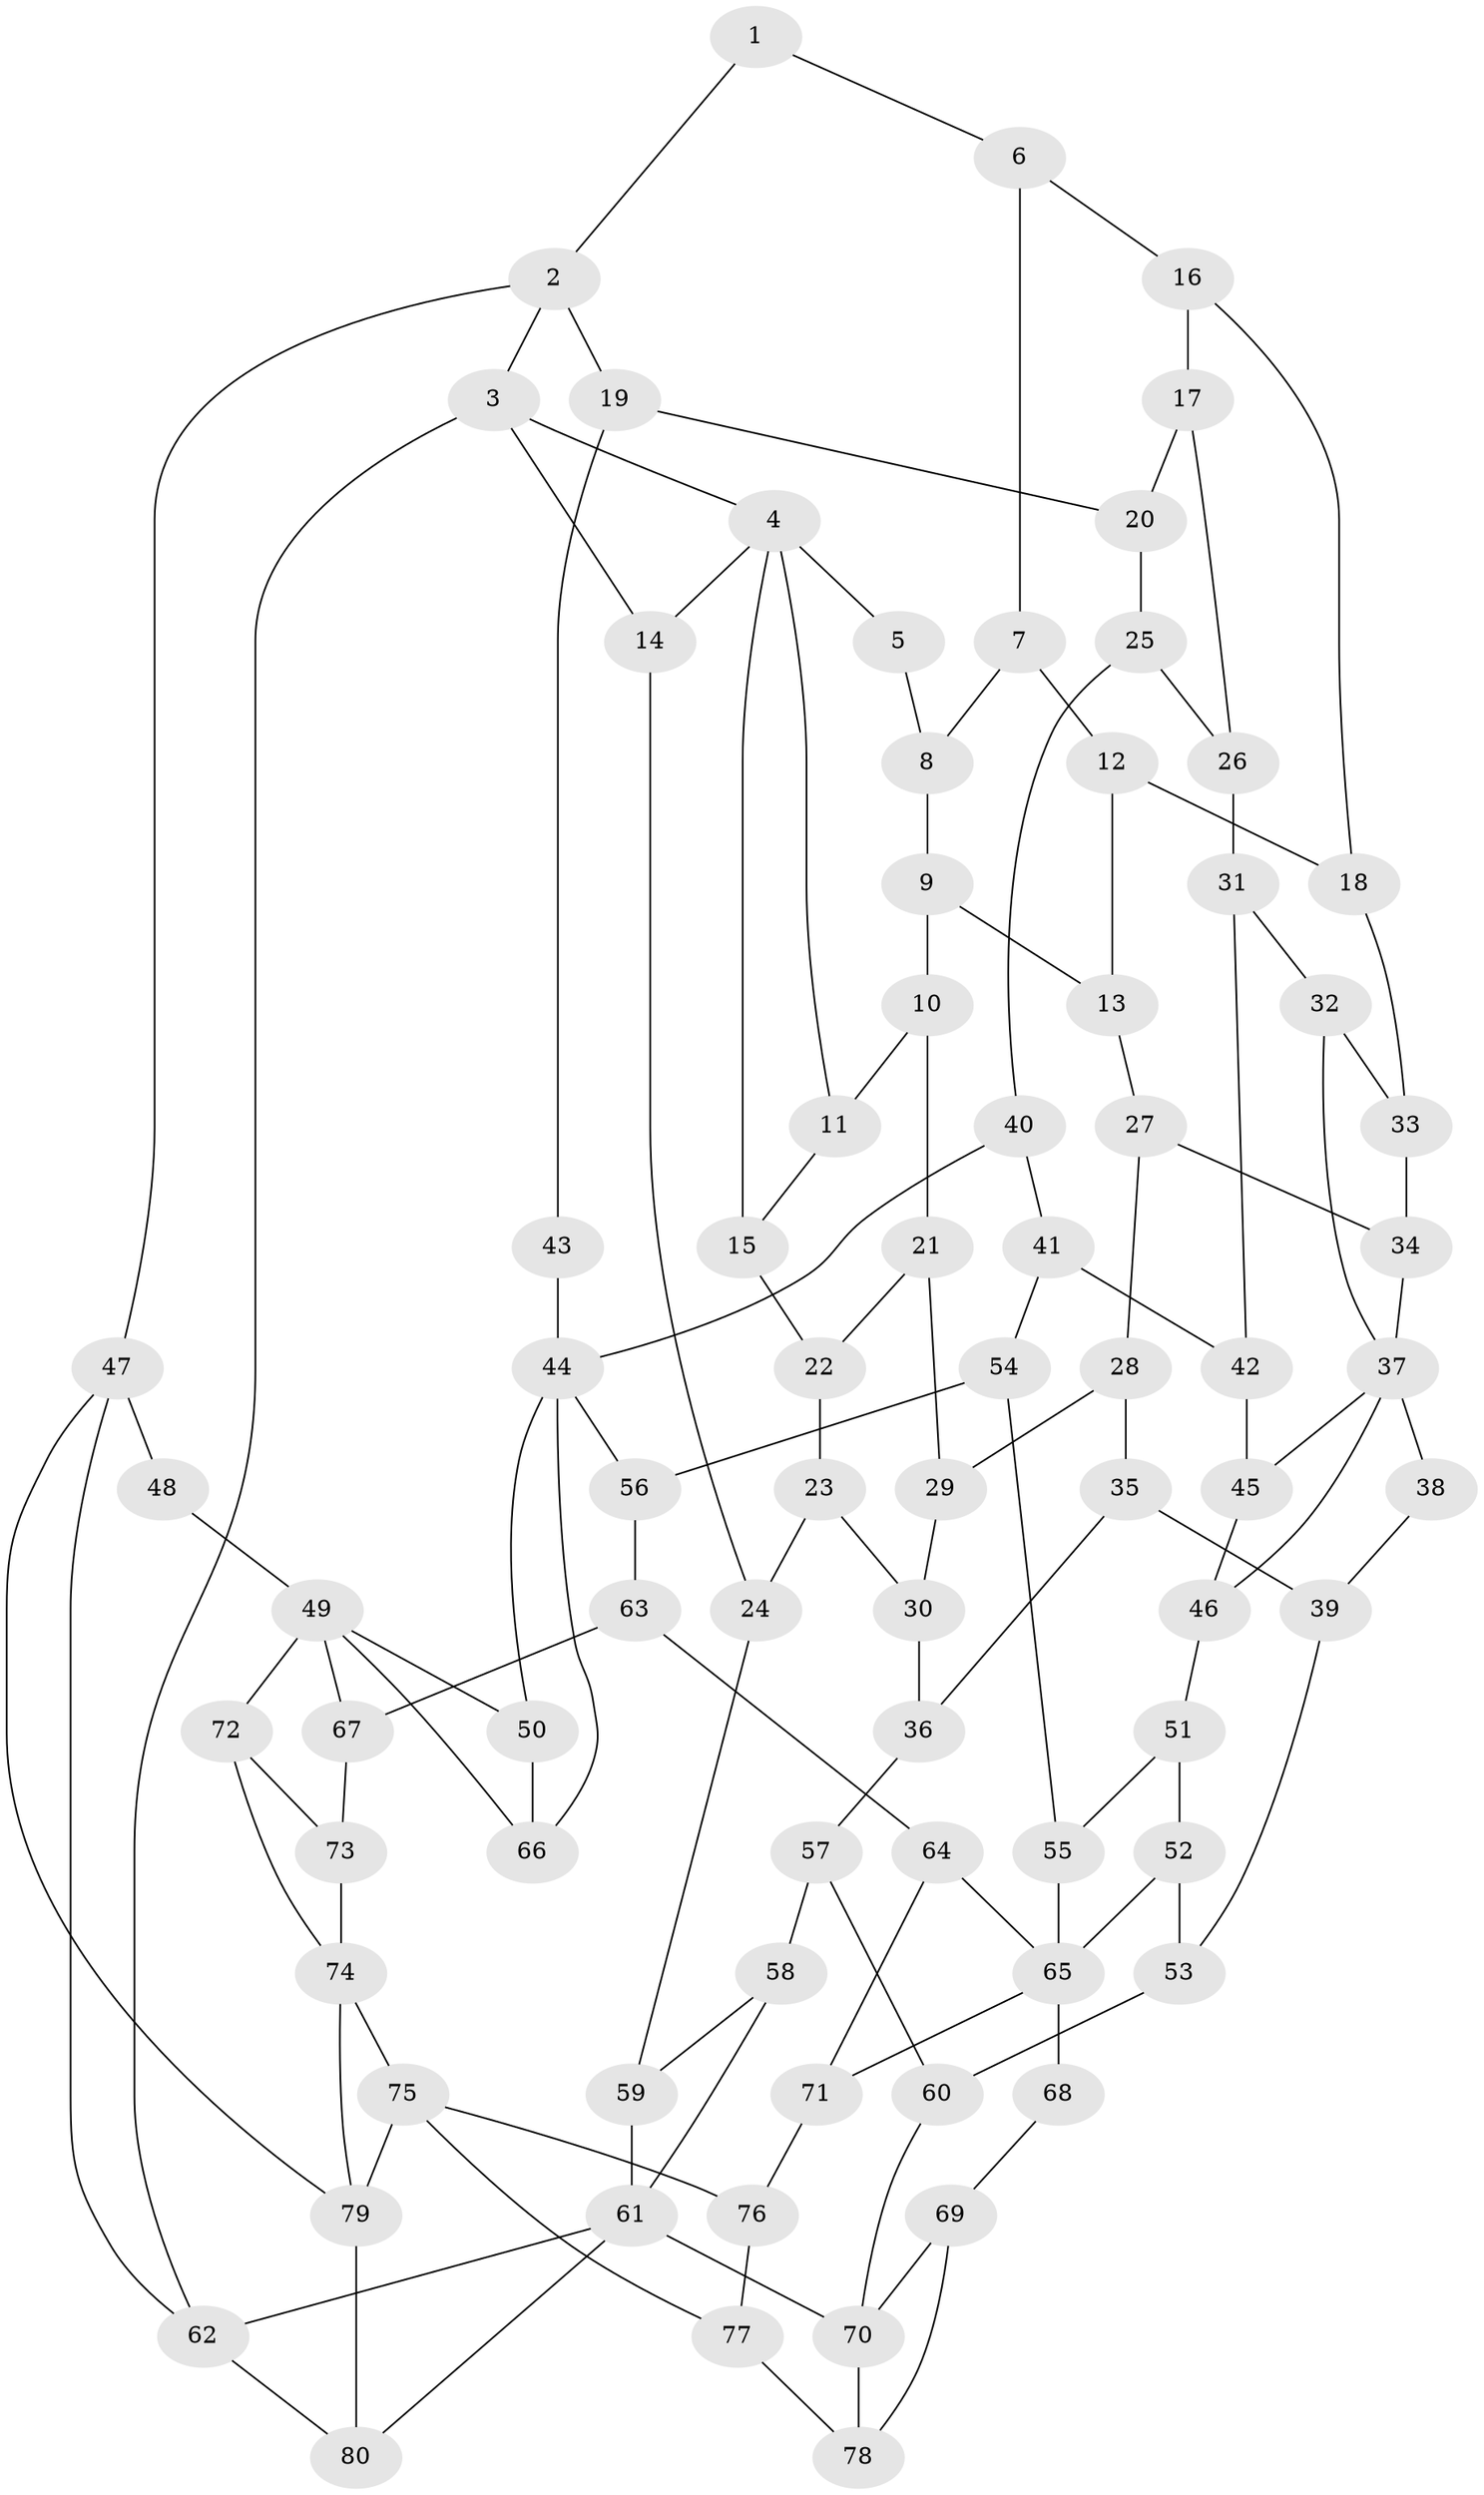 // original degree distribution, {3: 0.017857142857142856, 5: 0.5, 6: 0.23214285714285715, 4: 0.25}
// Generated by graph-tools (version 1.1) at 2025/54/03/04/25 22:54:21]
// undirected, 80 vertices, 127 edges
graph export_dot {
  node [color=gray90,style=filled];
  1;
  2;
  3;
  4;
  5;
  6;
  7;
  8;
  9;
  10;
  11;
  12;
  13;
  14;
  15;
  16;
  17;
  18;
  19;
  20;
  21;
  22;
  23;
  24;
  25;
  26;
  27;
  28;
  29;
  30;
  31;
  32;
  33;
  34;
  35;
  36;
  37;
  38;
  39;
  40;
  41;
  42;
  43;
  44;
  45;
  46;
  47;
  48;
  49;
  50;
  51;
  52;
  53;
  54;
  55;
  56;
  57;
  58;
  59;
  60;
  61;
  62;
  63;
  64;
  65;
  66;
  67;
  68;
  69;
  70;
  71;
  72;
  73;
  74;
  75;
  76;
  77;
  78;
  79;
  80;
  1 -- 2 [weight=1.0];
  1 -- 6 [weight=1.0];
  2 -- 3 [weight=1.0];
  2 -- 19 [weight=1.0];
  2 -- 47 [weight=1.0];
  3 -- 4 [weight=1.0];
  3 -- 14 [weight=1.0];
  3 -- 62 [weight=1.0];
  4 -- 5 [weight=2.0];
  4 -- 11 [weight=1.0];
  4 -- 14 [weight=1.0];
  4 -- 15 [weight=1.0];
  5 -- 8 [weight=1.0];
  6 -- 7 [weight=1.0];
  6 -- 16 [weight=1.0];
  7 -- 8 [weight=1.0];
  7 -- 12 [weight=1.0];
  8 -- 9 [weight=1.0];
  9 -- 10 [weight=1.0];
  9 -- 13 [weight=1.0];
  10 -- 11 [weight=1.0];
  10 -- 21 [weight=1.0];
  11 -- 15 [weight=1.0];
  12 -- 13 [weight=1.0];
  12 -- 18 [weight=1.0];
  13 -- 27 [weight=1.0];
  14 -- 24 [weight=1.0];
  15 -- 22 [weight=1.0];
  16 -- 17 [weight=4.0];
  16 -- 18 [weight=1.0];
  17 -- 20 [weight=1.0];
  17 -- 26 [weight=1.0];
  18 -- 33 [weight=1.0];
  19 -- 20 [weight=1.0];
  19 -- 43 [weight=1.0];
  20 -- 25 [weight=1.0];
  21 -- 22 [weight=1.0];
  21 -- 29 [weight=1.0];
  22 -- 23 [weight=1.0];
  23 -- 24 [weight=1.0];
  23 -- 30 [weight=1.0];
  24 -- 59 [weight=1.0];
  25 -- 26 [weight=1.0];
  25 -- 40 [weight=1.0];
  26 -- 31 [weight=1.0];
  27 -- 28 [weight=1.0];
  27 -- 34 [weight=1.0];
  28 -- 29 [weight=1.0];
  28 -- 35 [weight=1.0];
  29 -- 30 [weight=1.0];
  30 -- 36 [weight=1.0];
  31 -- 32 [weight=1.0];
  31 -- 42 [weight=1.0];
  32 -- 33 [weight=1.0];
  32 -- 37 [weight=1.0];
  33 -- 34 [weight=1.0];
  34 -- 37 [weight=1.0];
  35 -- 36 [weight=1.0];
  35 -- 39 [weight=1.0];
  36 -- 57 [weight=1.0];
  37 -- 38 [weight=2.0];
  37 -- 45 [weight=1.0];
  37 -- 46 [weight=1.0];
  38 -- 39 [weight=1.0];
  39 -- 53 [weight=1.0];
  40 -- 41 [weight=1.0];
  40 -- 44 [weight=1.0];
  41 -- 42 [weight=1.0];
  41 -- 54 [weight=1.0];
  42 -- 45 [weight=1.0];
  43 -- 44 [weight=2.0];
  44 -- 50 [weight=1.0];
  44 -- 56 [weight=1.0];
  44 -- 66 [weight=1.0];
  45 -- 46 [weight=1.0];
  46 -- 51 [weight=1.0];
  47 -- 48 [weight=1.0];
  47 -- 62 [weight=1.0];
  47 -- 79 [weight=1.0];
  48 -- 49 [weight=2.0];
  49 -- 50 [weight=1.0];
  49 -- 66 [weight=1.0];
  49 -- 67 [weight=1.0];
  49 -- 72 [weight=1.0];
  50 -- 66 [weight=1.0];
  51 -- 52 [weight=1.0];
  51 -- 55 [weight=1.0];
  52 -- 53 [weight=1.0];
  52 -- 65 [weight=1.0];
  53 -- 60 [weight=1.0];
  54 -- 55 [weight=1.0];
  54 -- 56 [weight=1.0];
  55 -- 65 [weight=1.0];
  56 -- 63 [weight=1.0];
  57 -- 58 [weight=1.0];
  57 -- 60 [weight=1.0];
  58 -- 59 [weight=1.0];
  58 -- 61 [weight=1.0];
  59 -- 61 [weight=1.0];
  60 -- 70 [weight=1.0];
  61 -- 62 [weight=1.0];
  61 -- 70 [weight=2.0];
  61 -- 80 [weight=1.0];
  62 -- 80 [weight=1.0];
  63 -- 64 [weight=1.0];
  63 -- 67 [weight=1.0];
  64 -- 65 [weight=1.0];
  64 -- 71 [weight=1.0];
  65 -- 68 [weight=2.0];
  65 -- 71 [weight=1.0];
  67 -- 73 [weight=1.0];
  68 -- 69 [weight=1.0];
  69 -- 70 [weight=1.0];
  69 -- 78 [weight=1.0];
  70 -- 78 [weight=1.0];
  71 -- 76 [weight=1.0];
  72 -- 73 [weight=1.0];
  72 -- 74 [weight=1.0];
  73 -- 74 [weight=1.0];
  74 -- 75 [weight=2.0];
  74 -- 79 [weight=1.0];
  75 -- 76 [weight=1.0];
  75 -- 77 [weight=1.0];
  75 -- 79 [weight=2.0];
  76 -- 77 [weight=1.0];
  77 -- 78 [weight=1.0];
  79 -- 80 [weight=1.0];
}
